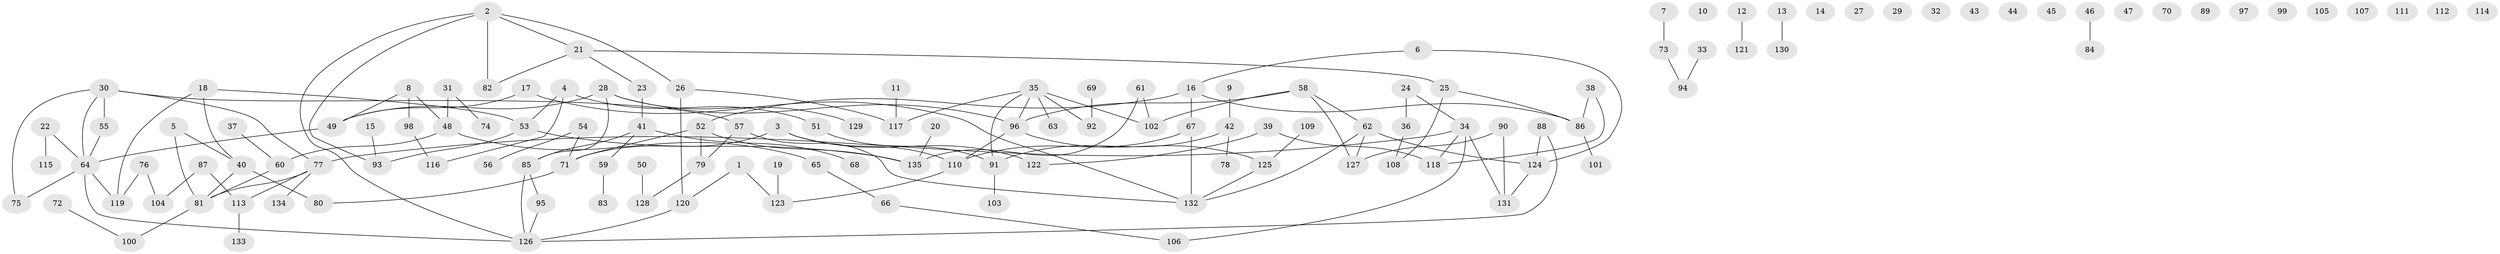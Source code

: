 // Generated by graph-tools (version 1.1) at 2025/12/03/09/25 04:12:58]
// undirected, 135 vertices, 148 edges
graph export_dot {
graph [start="1"]
  node [color=gray90,style=filled];
  1;
  2;
  3;
  4;
  5;
  6;
  7;
  8;
  9;
  10;
  11;
  12;
  13;
  14;
  15;
  16;
  17;
  18;
  19;
  20;
  21;
  22;
  23;
  24;
  25;
  26;
  27;
  28;
  29;
  30;
  31;
  32;
  33;
  34;
  35;
  36;
  37;
  38;
  39;
  40;
  41;
  42;
  43;
  44;
  45;
  46;
  47;
  48;
  49;
  50;
  51;
  52;
  53;
  54;
  55;
  56;
  57;
  58;
  59;
  60;
  61;
  62;
  63;
  64;
  65;
  66;
  67;
  68;
  69;
  70;
  71;
  72;
  73;
  74;
  75;
  76;
  77;
  78;
  79;
  80;
  81;
  82;
  83;
  84;
  85;
  86;
  87;
  88;
  89;
  90;
  91;
  92;
  93;
  94;
  95;
  96;
  97;
  98;
  99;
  100;
  101;
  102;
  103;
  104;
  105;
  106;
  107;
  108;
  109;
  110;
  111;
  112;
  113;
  114;
  115;
  116;
  117;
  118;
  119;
  120;
  121;
  122;
  123;
  124;
  125;
  126;
  127;
  128;
  129;
  130;
  131;
  132;
  133;
  134;
  135;
  1 -- 120;
  1 -- 123;
  2 -- 21;
  2 -- 26;
  2 -- 82;
  2 -- 93;
  2 -- 126;
  3 -- 71;
  3 -- 110;
  3 -- 122;
  4 -- 51;
  4 -- 53;
  4 -- 116;
  5 -- 40;
  5 -- 81;
  6 -- 16;
  6 -- 124;
  7 -- 73;
  8 -- 48;
  8 -- 49;
  8 -- 98;
  9 -- 42;
  11 -- 117;
  12 -- 121;
  13 -- 130;
  15 -- 93;
  16 -- 52;
  16 -- 67;
  16 -- 86;
  17 -- 49;
  17 -- 132;
  18 -- 40;
  18 -- 53;
  18 -- 119;
  19 -- 123;
  20 -- 135;
  21 -- 23;
  21 -- 25;
  21 -- 82;
  22 -- 64;
  22 -- 115;
  23 -- 41;
  24 -- 34;
  24 -- 36;
  25 -- 86;
  25 -- 108;
  26 -- 117;
  26 -- 120;
  28 -- 49;
  28 -- 85;
  28 -- 96;
  28 -- 129;
  30 -- 55;
  30 -- 57;
  30 -- 64;
  30 -- 75;
  30 -- 77;
  31 -- 48;
  31 -- 74;
  33 -- 94;
  34 -- 77;
  34 -- 106;
  34 -- 118;
  34 -- 131;
  35 -- 63;
  35 -- 91;
  35 -- 92;
  35 -- 96;
  35 -- 102;
  35 -- 117;
  36 -- 108;
  37 -- 60;
  38 -- 86;
  38 -- 118;
  39 -- 118;
  39 -- 122;
  40 -- 80;
  40 -- 81;
  41 -- 59;
  41 -- 68;
  41 -- 85;
  42 -- 78;
  42 -- 91;
  46 -- 84;
  48 -- 60;
  48 -- 65;
  49 -- 64;
  50 -- 128;
  51 -- 91;
  52 -- 71;
  52 -- 79;
  52 -- 135;
  53 -- 93;
  53 -- 135;
  54 -- 56;
  54 -- 71;
  55 -- 64;
  57 -- 79;
  57 -- 132;
  58 -- 62;
  58 -- 96;
  58 -- 102;
  58 -- 127;
  59 -- 83;
  60 -- 81;
  61 -- 102;
  61 -- 135;
  62 -- 124;
  62 -- 127;
  62 -- 132;
  64 -- 75;
  64 -- 119;
  64 -- 126;
  65 -- 66;
  66 -- 106;
  67 -- 110;
  67 -- 132;
  69 -- 92;
  71 -- 80;
  72 -- 100;
  73 -- 94;
  76 -- 104;
  76 -- 119;
  77 -- 81;
  77 -- 113;
  77 -- 134;
  79 -- 128;
  81 -- 100;
  85 -- 95;
  85 -- 126;
  86 -- 101;
  87 -- 104;
  87 -- 113;
  88 -- 124;
  88 -- 126;
  90 -- 127;
  90 -- 131;
  91 -- 103;
  95 -- 126;
  96 -- 110;
  96 -- 125;
  98 -- 116;
  109 -- 125;
  110 -- 123;
  113 -- 133;
  120 -- 126;
  124 -- 131;
  125 -- 132;
}
